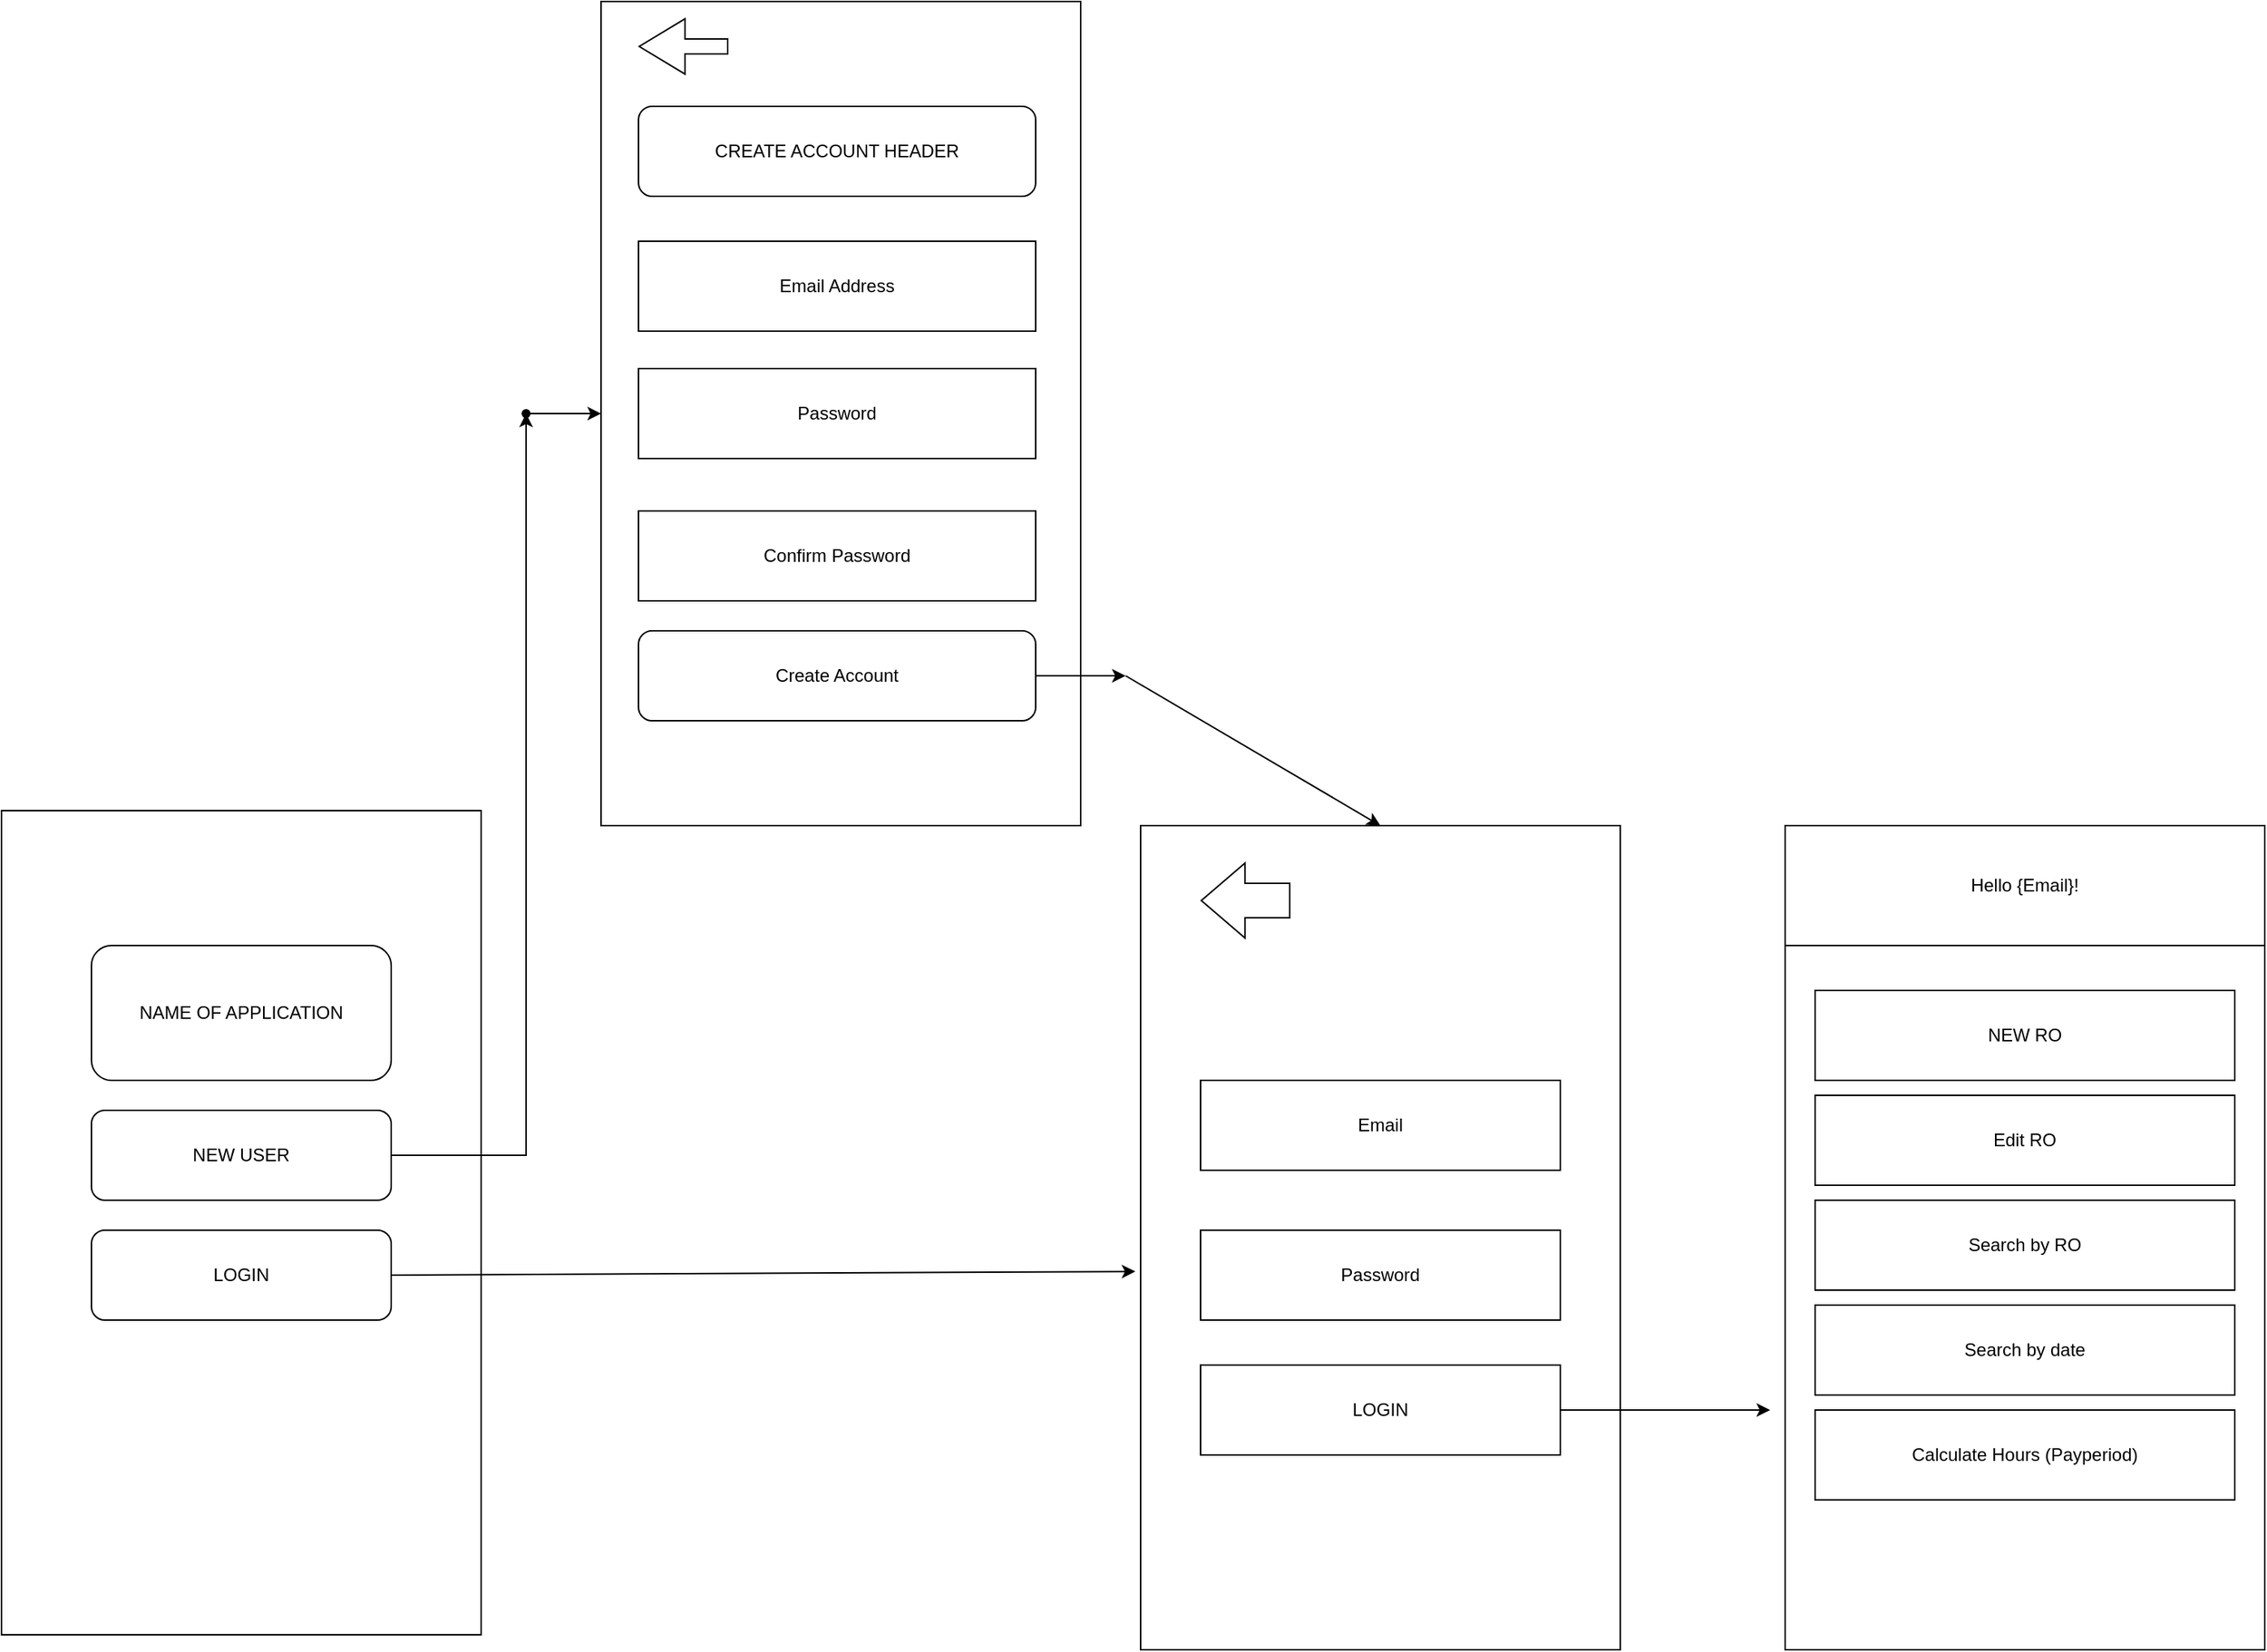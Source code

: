 <mxfile version="16.5.3" type="device"><diagram id="goEzkQn8_7xAEl9gC2Ix" name="Page-1"><mxGraphModel dx="829" dy="1696" grid="1" gridSize="10" guides="1" tooltips="1" connect="1" arrows="1" fold="1" page="1" pageScale="1" pageWidth="850" pageHeight="1100" math="0" shadow="0"><root><mxCell id="0"/><mxCell id="1" parent="0"/><mxCell id="FJ8Ye3ufI1stVhVq0A35-3" value="" style="rounded=0;whiteSpace=wrap;html=1;" parent="1" vertex="1"><mxGeometry y="70" width="320" height="550" as="geometry"/></mxCell><mxCell id="FJ8Ye3ufI1stVhVq0A35-4" value="NAME OF APPLICATION" style="rounded=1;whiteSpace=wrap;html=1;" parent="1" vertex="1"><mxGeometry x="60" y="160" width="200" height="90" as="geometry"/></mxCell><mxCell id="FJ8Ye3ufI1stVhVq0A35-15" value="" style="edgeStyle=orthogonalEdgeStyle;rounded=0;orthogonalLoop=1;jettySize=auto;html=1;" parent="1" source="FJ8Ye3ufI1stVhVq0A35-5" target="FJ8Ye3ufI1stVhVq0A35-14" edge="1"><mxGeometry relative="1" as="geometry"/></mxCell><mxCell id="FJ8Ye3ufI1stVhVq0A35-5" value="NEW USER" style="rounded=1;whiteSpace=wrap;html=1;" parent="1" vertex="1"><mxGeometry x="60" y="270" width="200" height="60" as="geometry"/></mxCell><mxCell id="FJ8Ye3ufI1stVhVq0A35-6" value="LOGIN" style="rounded=1;whiteSpace=wrap;html=1;" parent="1" vertex="1"><mxGeometry x="60" y="350" width="200" height="60" as="geometry"/></mxCell><mxCell id="FJ8Ye3ufI1stVhVq0A35-7" value="" style="rounded=0;whiteSpace=wrap;html=1;" parent="1" vertex="1"><mxGeometry x="400" y="-470" width="320" height="550" as="geometry"/></mxCell><mxCell id="FJ8Ye3ufI1stVhVq0A35-16" value="" style="edgeStyle=orthogonalEdgeStyle;rounded=0;orthogonalLoop=1;jettySize=auto;html=1;" parent="1" source="FJ8Ye3ufI1stVhVq0A35-14" target="FJ8Ye3ufI1stVhVq0A35-7" edge="1"><mxGeometry relative="1" as="geometry"/></mxCell><mxCell id="FJ8Ye3ufI1stVhVq0A35-14" value="" style="shape=waypoint;sketch=0;size=6;pointerEvents=1;points=[];fillColor=default;resizable=0;rotatable=0;perimeter=centerPerimeter;snapToPoint=1;rounded=1;" parent="1" vertex="1"><mxGeometry x="330" y="-215" width="40" height="40" as="geometry"/></mxCell><mxCell id="FJ8Ye3ufI1stVhVq0A35-17" value="CREATE ACCOUNT HEADER" style="rounded=1;whiteSpace=wrap;html=1;" parent="1" vertex="1"><mxGeometry x="425" y="-400" width="265" height="60" as="geometry"/></mxCell><mxCell id="FJ8Ye3ufI1stVhVq0A35-19" value="Email Address&lt;br&gt;" style="rounded=0;whiteSpace=wrap;html=1;" parent="1" vertex="1"><mxGeometry x="425" y="-310" width="265" height="60" as="geometry"/></mxCell><mxCell id="FJ8Ye3ufI1stVhVq0A35-20" value="Password" style="rounded=0;whiteSpace=wrap;html=1;" parent="1" vertex="1"><mxGeometry x="425" y="-225" width="265" height="60" as="geometry"/></mxCell><mxCell id="FJ8Ye3ufI1stVhVq0A35-21" value="Confirm Password" style="rounded=0;whiteSpace=wrap;html=1;" parent="1" vertex="1"><mxGeometry x="425" y="-130" width="265" height="60" as="geometry"/></mxCell><mxCell id="FJ8Ye3ufI1stVhVq0A35-23" value="Create Account" style="rounded=1;whiteSpace=wrap;html=1;" parent="1" vertex="1"><mxGeometry x="425" y="-50" width="265" height="60" as="geometry"/></mxCell><mxCell id="FJ8Ye3ufI1stVhVq0A35-25" value="" style="shape=flexArrow;endArrow=classic;html=1;rounded=0;endWidth=25.882;endSize=9.847;" parent="1" edge="1"><mxGeometry width="50" height="50" relative="1" as="geometry"><mxPoint x="485" y="-440" as="sourcePoint"/><mxPoint x="425" y="-440" as="targetPoint"/></mxGeometry></mxCell><mxCell id="iZ0LM0B4BuovfaksqnV6-1" value="" style="rounded=0;whiteSpace=wrap;html=1;" vertex="1" parent="1"><mxGeometry x="760" y="80" width="320" height="550" as="geometry"/></mxCell><mxCell id="iZ0LM0B4BuovfaksqnV6-2" value="" style="endArrow=classic;html=1;rounded=0;exitX=1;exitY=0.5;exitDx=0;exitDy=0;entryX=-0.011;entryY=0.541;entryDx=0;entryDy=0;entryPerimeter=0;" edge="1" parent="1" source="FJ8Ye3ufI1stVhVq0A35-6" target="iZ0LM0B4BuovfaksqnV6-1"><mxGeometry width="50" height="50" relative="1" as="geometry"><mxPoint x="510" y="370" as="sourcePoint"/><mxPoint x="560" y="320" as="targetPoint"/></mxGeometry></mxCell><mxCell id="iZ0LM0B4BuovfaksqnV6-3" value="Email" style="rounded=0;whiteSpace=wrap;html=1;" vertex="1" parent="1"><mxGeometry x="800" y="250" width="240" height="60" as="geometry"/></mxCell><mxCell id="iZ0LM0B4BuovfaksqnV6-5" value="Password" style="rounded=0;whiteSpace=wrap;html=1;" vertex="1" parent="1"><mxGeometry x="800" y="350" width="240" height="60" as="geometry"/></mxCell><mxCell id="iZ0LM0B4BuovfaksqnV6-6" value="" style="shape=flexArrow;endArrow=classic;html=1;rounded=0;endWidth=25.882;endSize=9.385;width=23.077;" edge="1" parent="1"><mxGeometry width="50" height="50" relative="1" as="geometry"><mxPoint x="860" y="130" as="sourcePoint"/><mxPoint x="800" y="130" as="targetPoint"/></mxGeometry></mxCell><mxCell id="iZ0LM0B4BuovfaksqnV6-7" value="LOGIN" style="rounded=0;whiteSpace=wrap;html=1;" vertex="1" parent="1"><mxGeometry x="800" y="440" width="240" height="60" as="geometry"/></mxCell><mxCell id="iZ0LM0B4BuovfaksqnV6-9" value="" style="endArrow=classic;html=1;rounded=0;exitX=1;exitY=0.5;exitDx=0;exitDy=0;" edge="1" parent="1" source="FJ8Ye3ufI1stVhVq0A35-23"><mxGeometry width="50" height="50" relative="1" as="geometry"><mxPoint x="860" y="80" as="sourcePoint"/><mxPoint x="750" y="-20" as="targetPoint"/></mxGeometry></mxCell><mxCell id="iZ0LM0B4BuovfaksqnV6-11" value="" style="endArrow=classic;html=1;rounded=0;entryX=0.5;entryY=0;entryDx=0;entryDy=0;" edge="1" parent="1" target="iZ0LM0B4BuovfaksqnV6-1"><mxGeometry width="50" height="50" relative="1" as="geometry"><mxPoint x="750" y="-20" as="sourcePoint"/><mxPoint x="910" y="30" as="targetPoint"/></mxGeometry></mxCell><mxCell id="iZ0LM0B4BuovfaksqnV6-13" value="" style="endArrow=classic;html=1;rounded=0;" edge="1" parent="1"><mxGeometry width="50" height="50" relative="1" as="geometry"><mxPoint x="1040" y="470" as="sourcePoint"/><mxPoint x="1180" y="470" as="targetPoint"/></mxGeometry></mxCell><mxCell id="iZ0LM0B4BuovfaksqnV6-14" value="" style="rounded=0;whiteSpace=wrap;html=1;" vertex="1" parent="1"><mxGeometry x="1190" y="80" width="320" height="550" as="geometry"/></mxCell><mxCell id="iZ0LM0B4BuovfaksqnV6-15" value="Hello {Email}!" style="rounded=0;whiteSpace=wrap;html=1;" vertex="1" parent="1"><mxGeometry x="1190" y="80" width="320" height="80" as="geometry"/></mxCell><mxCell id="iZ0LM0B4BuovfaksqnV6-16" value="NEW RO" style="rounded=0;whiteSpace=wrap;html=1;" vertex="1" parent="1"><mxGeometry x="1210" y="190" width="280" height="60" as="geometry"/></mxCell><mxCell id="iZ0LM0B4BuovfaksqnV6-17" value="Edit RO" style="rounded=0;whiteSpace=wrap;html=1;" vertex="1" parent="1"><mxGeometry x="1210" y="260" width="280" height="60" as="geometry"/></mxCell><mxCell id="iZ0LM0B4BuovfaksqnV6-18" value="Search by RO" style="rounded=0;whiteSpace=wrap;html=1;" vertex="1" parent="1"><mxGeometry x="1210" y="330" width="280" height="60" as="geometry"/></mxCell><mxCell id="iZ0LM0B4BuovfaksqnV6-19" value="Search by date" style="rounded=0;whiteSpace=wrap;html=1;" vertex="1" parent="1"><mxGeometry x="1210" y="400" width="280" height="60" as="geometry"/></mxCell><mxCell id="iZ0LM0B4BuovfaksqnV6-20" value="Calculate Hours (Payperiod)" style="rounded=0;whiteSpace=wrap;html=1;" vertex="1" parent="1"><mxGeometry x="1210" y="470" width="280" height="60" as="geometry"/></mxCell></root></mxGraphModel></diagram></mxfile>